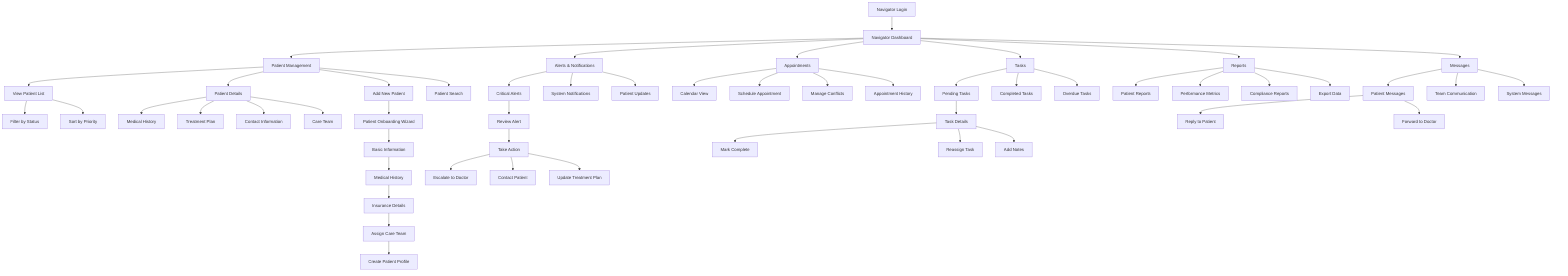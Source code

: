 graph TD
    A["Navigator Login"] --> B["Navigator Dashboard"]
    
    B --> C["Patient Management"]
    B --> D["Alerts & Notifications"]
    B --> E["Appointments"]
    B --> F["Tasks"]
    B --> G["Reports"]
    B --> H["Messages"]
    
    C --> C1["View Patient List"]
    C --> C2["Patient Details"]
    C --> C3["Add New Patient"]
    C --> C4["Patient Search"]
    
    C1 --> C5["Filter by Status"]
    C1 --> C6["Sort by Priority"]
    C2 --> C7["Medical History"]
    C2 --> C8["Treatment Plan"]
    C2 --> C9["Contact Information"]
    C2 --> C10["Care Team"]
    
    C3 --> C11["Patient Onboarding Wizard"]
    C11 --> C12["Basic Information"]
    C12 --> C13["Medical History"]
    C13 --> C14["Insurance Details"]
    C14 --> C15["Assign Care Team"]
    C15 --> C16["Create Patient Profile"]
    
    D --> D1["Critical Alerts"]
    D --> D2["System Notifications"]
    D --> D3["Patient Updates"]
    D1 --> D4["Review Alert"]
    D4 --> D5["Take Action"]
    D5 --> D6["Escalate to Doctor"]
    D5 --> D7["Contact Patient"]
    D5 --> D8["Update Treatment Plan"]
    
    E --> E1["Calendar View"]
    E --> E2["Schedule Appointment"]
    E --> E3["Manage Conflicts"]
    E --> E4["Appointment History"]
    
    F --> F1["Pending Tasks"]
    F --> F2["Completed Tasks"]
    F --> F3["Overdue Tasks"]
    F1 --> F4["Task Details"]
    F4 --> F5["Mark Complete"]
    F4 --> F6["Reassign Task"]
    F4 --> F7["Add Notes"]
    
    G --> G1["Patient Reports"]
    G --> G2["Performance Metrics"]
    G --> G3["Compliance Reports"]
    G --> G4["Export Data"]
    
    H --> H1["Patient Messages"]
    H --> H2["Team Communication"]
    H --> H3["System Messages"]
    H1 --> H4["Reply to Patient"]
    H1 --> H5["Forward to Doctor"]